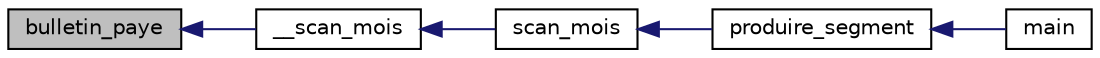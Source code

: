 digraph "bulletin_paye"
{
 // INTERACTIVE_SVG=YES
  edge [fontname="Helvetica",fontsize="10",labelfontname="Helvetica",labelfontsize="10"];
  node [fontname="Helvetica",fontsize="10",shape=record];
  rankdir="LR";
  Node3 [label="bulletin_paye",height=0.2,width=0.4,color="black", fillcolor="grey75", style="filled", fontcolor="black"];
  Node3 -> Node4 [dir="back",color="midnightblue",fontsize="10",style="solid",fontname="Helvetica"];
  Node4 [label="__scan_mois",height=0.2,width=0.4,color="black", fillcolor="white", style="filled",URL="$recherche_8cpp.html#a142c86cfc71536c9cfaf6fa9e47a1611"];
  Node4 -> Node5 [dir="back",color="midnightblue",fontsize="10",style="solid",fontname="Helvetica"];
  Node5 [label="scan_mois",height=0.2,width=0.4,color="black", fillcolor="white", style="filled",URL="$recherche_8h.html#a713c0327e5f4e9113b4325d7375d5adf",tooltip="Lance l&#39;extraction d&#39;un bulletin de paye pour un matricule, un mois et une année donnés. "];
  Node5 -> Node6 [dir="back",color="midnightblue",fontsize="10",style="solid",fontname="Helvetica"];
  Node6 [label="produire_segment",height=0.2,width=0.4,color="black", fillcolor="white", style="filled",URL="$lhx_2main_8cpp.html#abb1f1ad236423a832fd1efa1e9deeafa",tooltip="Pour un segment donné (sous-ensemble de bases de paye XML), redécoupe le segment en partie égales ou ..."];
  Node6 -> Node7 [dir="back",color="midnightblue",fontsize="10",style="solid",fontname="Helvetica"];
  Node7 [label="main",height=0.2,width=0.4,color="black", fillcolor="white", style="filled",URL="$lhx_2main_8cpp.html#a3c04138a5bfe5d72780bb7e82a18e627"];
}

